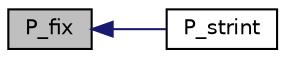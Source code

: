 digraph "P_fix"
{
  edge [fontname="Helvetica",fontsize="10",labelfontname="Helvetica",labelfontsize="10"];
  node [fontname="Helvetica",fontsize="10",shape=record];
  rankdir="LR";
  Node374 [label="P_fix",height=0.2,width=0.4,color="black", fillcolor="grey75", style="filled", fontcolor="black"];
  Node374 -> Node375 [dir="back",color="midnightblue",fontsize="10",style="solid",fontname="Helvetica"];
  Node375 [label="P_strint",height=0.2,width=0.4,color="black", fillcolor="white", style="filled",URL="$atlast_8c.html#a648b2b3678b90acbfc23cd8575e5a1fa"];
}
